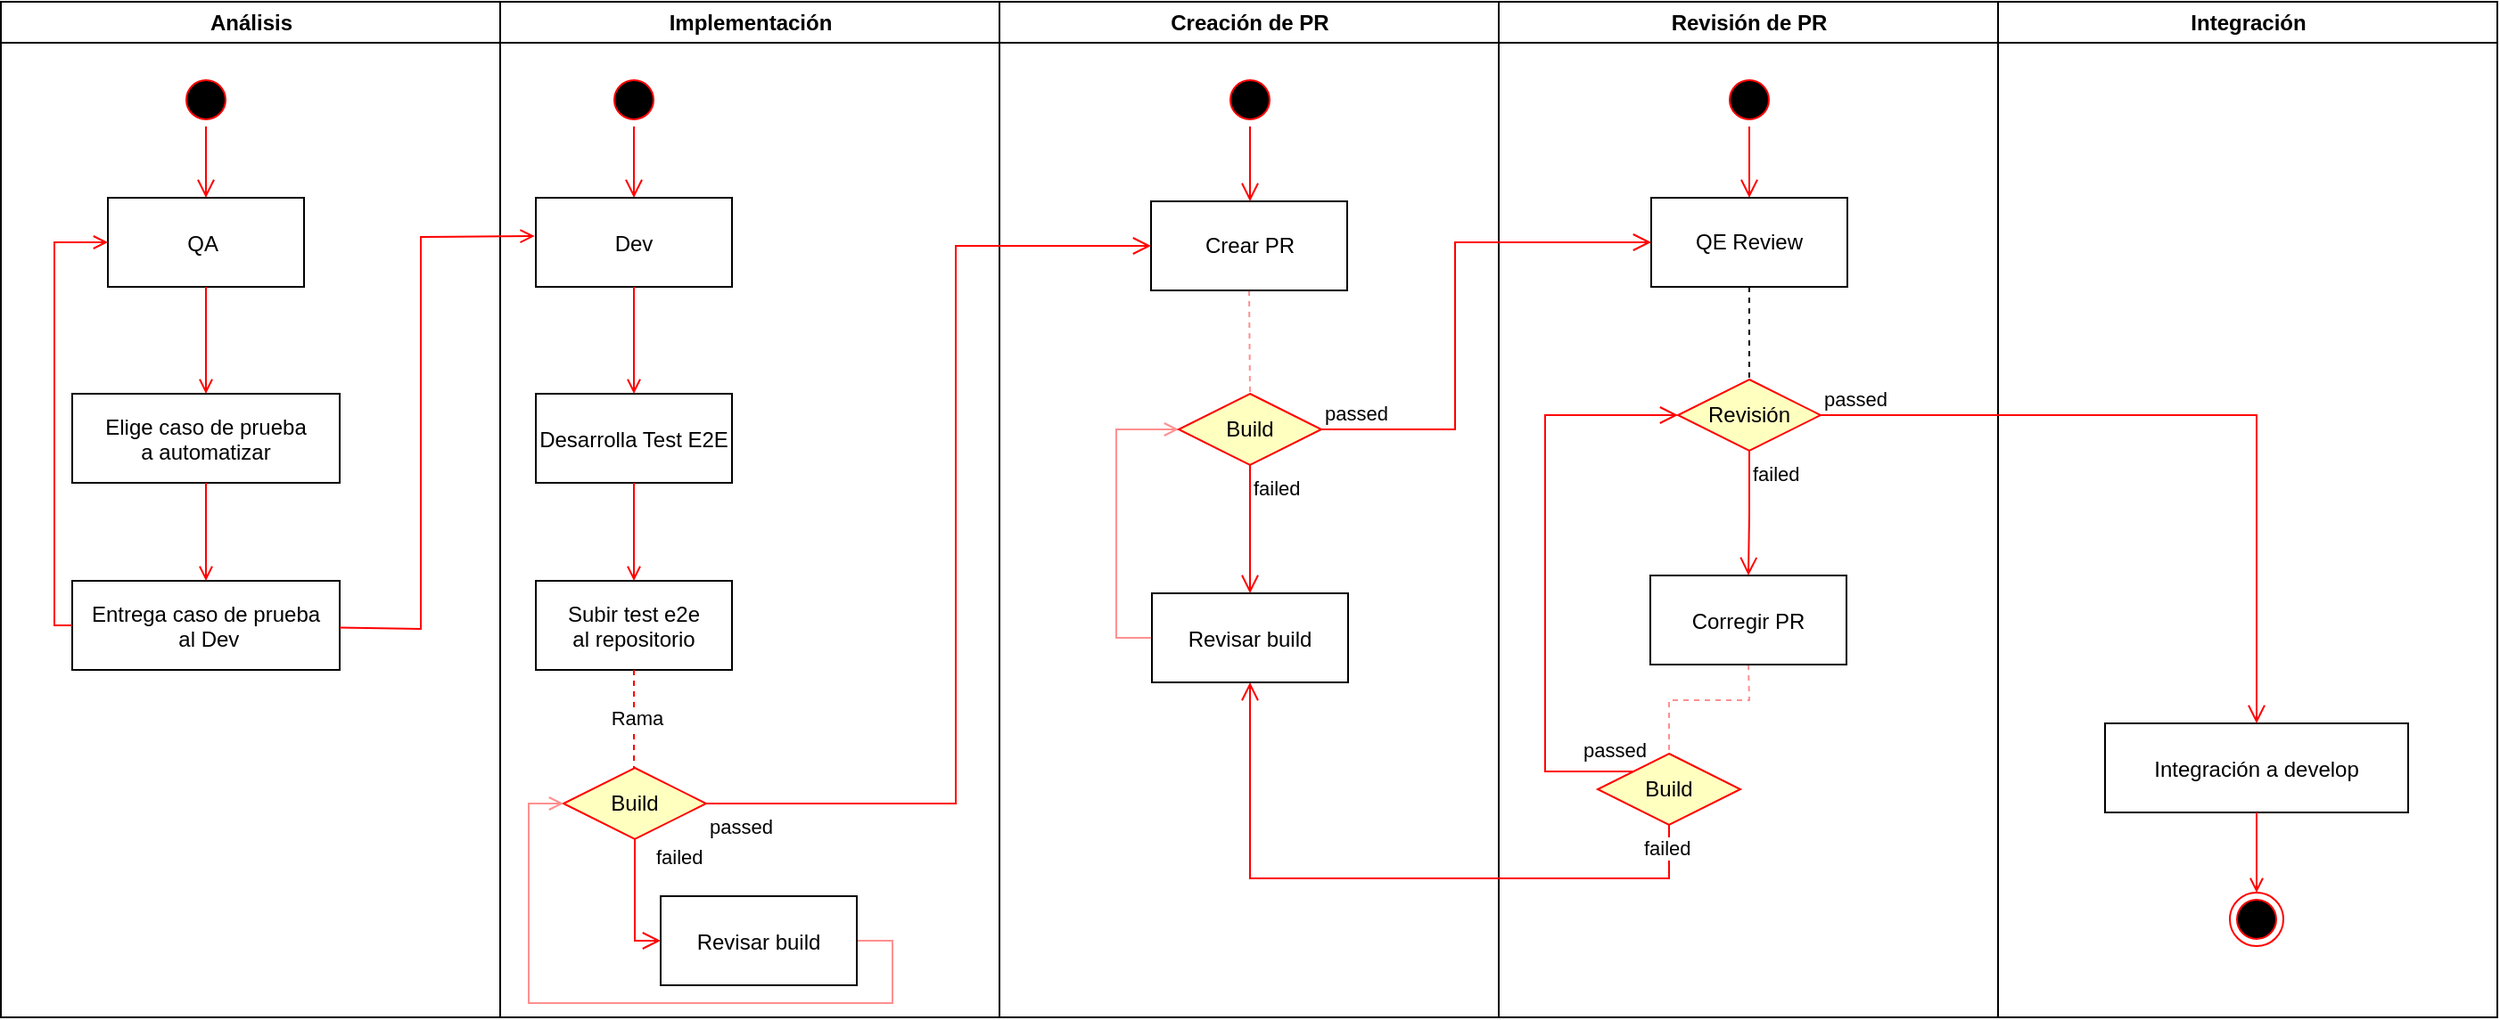 <mxfile version="26.2.10">
  <diagram name="Page-1" id="e7e014a7-5840-1c2e-5031-d8a46d1fe8dd">
    <mxGraphModel dx="1275" dy="755" grid="1" gridSize="10" guides="1" tooltips="1" connect="1" arrows="1" fold="1" page="1" pageScale="1" pageWidth="1169" pageHeight="826" background="none" math="0" shadow="0">
      <root>
        <mxCell id="0" />
        <mxCell id="1" parent="0" />
        <mxCell id="2" value="Análisis" style="swimlane;whiteSpace=wrap" parent="1" vertex="1">
          <mxGeometry x="164.5" y="128" width="280" height="570" as="geometry" />
        </mxCell>
        <mxCell id="5" value="" style="ellipse;shape=startState;fillColor=#000000;strokeColor=#ff0000;" parent="2" vertex="1">
          <mxGeometry x="100" y="40" width="30" height="30" as="geometry" />
        </mxCell>
        <mxCell id="6" value="" style="edgeStyle=elbowEdgeStyle;elbow=horizontal;verticalAlign=bottom;endArrow=open;endSize=8;strokeColor=#FF0000;endFill=1;rounded=0" parent="2" source="5" target="7" edge="1">
          <mxGeometry x="100" y="40" as="geometry">
            <mxPoint x="115" y="110" as="targetPoint" />
          </mxGeometry>
        </mxCell>
        <mxCell id="7" value="QA " style="" parent="2" vertex="1">
          <mxGeometry x="60" y="110" width="110" height="50" as="geometry" />
        </mxCell>
        <mxCell id="8" value="Elige caso de prueba&#xa;a automatizar" style="" parent="2" vertex="1">
          <mxGeometry x="40" y="220" width="150" height="50" as="geometry" />
        </mxCell>
        <mxCell id="9" value="" style="endArrow=open;strokeColor=#FF0000;endFill=1;rounded=0" parent="2" source="7" target="8" edge="1">
          <mxGeometry relative="1" as="geometry" />
        </mxCell>
        <mxCell id="10" value="Entrega caso de prueba&#xa; al Dev" style="" parent="2" vertex="1">
          <mxGeometry x="40" y="325" width="150" height="50" as="geometry" />
        </mxCell>
        <mxCell id="11" value="" style="endArrow=open;strokeColor=#FF0000;endFill=1;rounded=0" parent="2" source="8" target="10" edge="1">
          <mxGeometry relative="1" as="geometry" />
        </mxCell>
        <mxCell id="12" value="" style="edgeStyle=elbowEdgeStyle;elbow=horizontal;strokeColor=#FF0000;endArrow=open;endFill=1;rounded=0" parent="2" source="10" target="7" edge="1">
          <mxGeometry width="100" height="100" relative="1" as="geometry">
            <mxPoint x="160" y="290" as="sourcePoint" />
            <mxPoint x="260" y="190" as="targetPoint" />
            <Array as="points">
              <mxPoint x="30" y="250" />
            </Array>
          </mxGeometry>
        </mxCell>
        <mxCell id="3" value="Implementación" style="swimlane;whiteSpace=wrap" parent="1" vertex="1">
          <mxGeometry x="444.5" y="128" width="280" height="570" as="geometry" />
        </mxCell>
        <mxCell id="13" value="" style="ellipse;shape=startState;fillColor=#000000;strokeColor=#ff0000;" parent="3" vertex="1">
          <mxGeometry x="60" y="40" width="30" height="30" as="geometry" />
        </mxCell>
        <mxCell id="14" value="" style="edgeStyle=elbowEdgeStyle;elbow=horizontal;verticalAlign=bottom;endArrow=open;endSize=8;strokeColor=#FF0000;endFill=1;rounded=0" parent="3" source="13" target="15" edge="1">
          <mxGeometry x="40" y="20" as="geometry">
            <mxPoint x="55" y="90" as="targetPoint" />
          </mxGeometry>
        </mxCell>
        <mxCell id="15" value="Dev" style="" parent="3" vertex="1">
          <mxGeometry x="20" y="110" width="110" height="50" as="geometry" />
        </mxCell>
        <mxCell id="16" value="Desarrolla Test E2E" style="" parent="3" vertex="1">
          <mxGeometry x="20" y="220" width="110" height="50" as="geometry" />
        </mxCell>
        <mxCell id="17" value="" style="endArrow=open;strokeColor=#FF0000;endFill=1;rounded=0" parent="3" source="15" target="16" edge="1">
          <mxGeometry relative="1" as="geometry" />
        </mxCell>
        <mxCell id="18" value="Subir test e2e&#xa;al repositorio" style="" parent="3" vertex="1">
          <mxGeometry x="20" y="325" width="110" height="50" as="geometry" />
        </mxCell>
        <mxCell id="19" value="" style="endArrow=open;strokeColor=#FF0000;endFill=1;rounded=0" parent="3" source="16" target="18" edge="1">
          <mxGeometry relative="1" as="geometry" />
        </mxCell>
        <mxCell id="32" value="" style="endArrow=none;strokeColor=#FF0000;endFill=0;rounded=0;dashed=1;entryX=0.5;entryY=0;entryDx=0;entryDy=0;" parent="3" source="18" edge="1">
          <mxGeometry relative="1" as="geometry">
            <mxPoint x="75" y="432" as="targetPoint" />
          </mxGeometry>
        </mxCell>
        <mxCell id="yEFjHfxqGUTw6uSsKdyn-90" value="Rama" style="edgeLabel;html=1;align=center;verticalAlign=middle;resizable=0;points=[];" vertex="1" connectable="0" parent="32">
          <mxGeometry x="-0.044" y="1" relative="1" as="geometry">
            <mxPoint as="offset" />
          </mxGeometry>
        </mxCell>
        <mxCell id="yEFjHfxqGUTw6uSsKdyn-57" value="Build" style="rhombus;whiteSpace=wrap;html=1;fontColor=#000000;fillColor=#ffffc0;strokeColor=#ff0000;" vertex="1" parent="3">
          <mxGeometry x="35.5" y="430" width="80" height="40" as="geometry" />
        </mxCell>
        <mxCell id="yEFjHfxqGUTw6uSsKdyn-79" style="edgeStyle=orthogonalEdgeStyle;rounded=0;orthogonalLoop=1;jettySize=auto;html=1;exitX=1;exitY=0.5;exitDx=0;exitDy=0;entryX=0;entryY=0.5;entryDx=0;entryDy=0;endArrow=open;endFill=0;strokeColor=light-dark(#FF9090,#FF9090);" edge="1" parent="3" source="30" target="yEFjHfxqGUTw6uSsKdyn-57">
          <mxGeometry relative="1" as="geometry">
            <Array as="points">
              <mxPoint x="220" y="527" />
              <mxPoint x="220" y="562" />
              <mxPoint x="16" y="562" />
              <mxPoint x="16" y="450" />
            </Array>
          </mxGeometry>
        </mxCell>
        <mxCell id="30" value="Revisar build" style="" parent="3" vertex="1">
          <mxGeometry x="90" y="502" width="110" height="50" as="geometry" />
        </mxCell>
        <mxCell id="yEFjHfxqGUTw6uSsKdyn-58" value="failed" style="edgeStyle=orthogonalEdgeStyle;html=1;align=left;verticalAlign=bottom;endArrow=open;endSize=8;strokeColor=#ff0000;rounded=0;entryX=0;entryY=0.5;entryDx=0;entryDy=0;" edge="1" source="yEFjHfxqGUTw6uSsKdyn-57" parent="3" target="30">
          <mxGeometry x="-0.463" y="10" relative="1" as="geometry">
            <mxPoint x="65.5" y="542" as="targetPoint" />
            <Array as="points">
              <mxPoint x="76" y="527" />
            </Array>
            <mxPoint as="offset" />
          </mxGeometry>
        </mxCell>
        <mxCell id="4" value="Creación de PR" style="swimlane;whiteSpace=wrap" parent="1" vertex="1">
          <mxGeometry x="724.5" y="128" width="280" height="570" as="geometry" />
        </mxCell>
        <mxCell id="yEFjHfxqGUTw6uSsKdyn-77" style="edgeStyle=orthogonalEdgeStyle;rounded=0;orthogonalLoop=1;jettySize=auto;html=1;exitX=0;exitY=0.5;exitDx=0;exitDy=0;entryX=0;entryY=0.5;entryDx=0;entryDy=0;strokeColor=light-dark(#FF9090,#FF9090);endArrow=open;endFill=0;" edge="1" parent="4" source="33" target="yEFjHfxqGUTw6uSsKdyn-67">
          <mxGeometry relative="1" as="geometry" />
        </mxCell>
        <mxCell id="33" value="Revisar build" style="" parent="4" vertex="1">
          <mxGeometry x="85.5" y="332" width="110" height="50" as="geometry" />
        </mxCell>
        <mxCell id="yEFjHfxqGUTw6uSsKdyn-78" style="rounded=0;orthogonalLoop=1;jettySize=auto;html=1;exitX=0.5;exitY=1;exitDx=0;exitDy=0;entryX=0.5;entryY=0;entryDx=0;entryDy=0;endArrow=none;endFill=0;strokeColor=light-dark(#FF9090,#FF9090);dashed=1;startFill=0;" edge="1" parent="4" source="yEFjHfxqGUTw6uSsKdyn-63" target="yEFjHfxqGUTw6uSsKdyn-67">
          <mxGeometry relative="1" as="geometry" />
        </mxCell>
        <mxCell id="yEFjHfxqGUTw6uSsKdyn-63" value="Crear PR" style="html=1;whiteSpace=wrap;" vertex="1" parent="4">
          <mxGeometry x="85" y="112" width="110" height="50" as="geometry" />
        </mxCell>
        <mxCell id="yEFjHfxqGUTw6uSsKdyn-64" value="" style="ellipse;html=1;shape=startState;fillColor=#000000;strokeColor=#ff0000;" vertex="1" parent="4">
          <mxGeometry x="125.5" y="40" width="30" height="30" as="geometry" />
        </mxCell>
        <mxCell id="yEFjHfxqGUTw6uSsKdyn-65" value="" style="edgeStyle=orthogonalEdgeStyle;html=1;verticalAlign=bottom;endArrow=open;endSize=8;strokeColor=#ff0000;rounded=0;" edge="1" source="yEFjHfxqGUTw6uSsKdyn-64" parent="4">
          <mxGeometry relative="1" as="geometry">
            <mxPoint x="140.5" y="112" as="targetPoint" />
          </mxGeometry>
        </mxCell>
        <mxCell id="yEFjHfxqGUTw6uSsKdyn-67" value="Build" style="rhombus;whiteSpace=wrap;html=1;fontColor=#000000;fillColor=#ffffc0;strokeColor=#ff0000;" vertex="1" parent="4">
          <mxGeometry x="100.5" y="220" width="80" height="40" as="geometry" />
        </mxCell>
        <mxCell id="yEFjHfxqGUTw6uSsKdyn-69" value="failed" style="edgeStyle=orthogonalEdgeStyle;html=1;align=left;verticalAlign=top;endArrow=open;endSize=8;strokeColor=#ff0000;rounded=0;entryX=0.5;entryY=0;entryDx=0;entryDy=0;" edge="1" source="yEFjHfxqGUTw6uSsKdyn-67" parent="4" target="33">
          <mxGeometry x="-1" relative="1" as="geometry">
            <mxPoint x="140.5" y="320" as="targetPoint" />
          </mxGeometry>
        </mxCell>
        <mxCell id="20" value="" style="endArrow=open;strokeColor=#FF0000;endFill=1;rounded=0;entryX=-0.006;entryY=0.43;entryDx=0;entryDy=0;entryPerimeter=0;" parent="1" source="10" target="15" edge="1">
          <mxGeometry relative="1" as="geometry">
            <mxPoint x="430" y="505.625" as="targetPoint" />
            <Array as="points">
              <mxPoint x="400" y="480" />
              <mxPoint x="400" y="260" />
            </Array>
          </mxGeometry>
        </mxCell>
        <mxCell id="yEFjHfxqGUTw6uSsKdyn-41" value="Revisión de PR" style="swimlane;whiteSpace=wrap" vertex="1" parent="1">
          <mxGeometry x="1004.5" y="128" width="280" height="570" as="geometry" />
        </mxCell>
        <mxCell id="yEFjHfxqGUTw6uSsKdyn-88" style="rounded=0;orthogonalLoop=1;jettySize=auto;html=1;exitX=0.5;exitY=1;exitDx=0;exitDy=0;entryX=0.5;entryY=0;entryDx=0;entryDy=0;dashed=1;endArrow=none;startFill=0;strokeColor=light-dark(#FF9090,#FF9090);" edge="1" parent="yEFjHfxqGUTw6uSsKdyn-41" source="yEFjHfxqGUTw6uSsKdyn-42" target="yEFjHfxqGUTw6uSsKdyn-85">
          <mxGeometry relative="1" as="geometry">
            <Array as="points">
              <mxPoint x="140.5" y="392" />
              <mxPoint x="95.5" y="392" />
            </Array>
          </mxGeometry>
        </mxCell>
        <mxCell id="yEFjHfxqGUTw6uSsKdyn-42" value="Corregir PR" style="" vertex="1" parent="yEFjHfxqGUTw6uSsKdyn-41">
          <mxGeometry x="85" y="322" width="110" height="50" as="geometry" />
        </mxCell>
        <mxCell id="yEFjHfxqGUTw6uSsKdyn-73" value="" style="ellipse;html=1;shape=startState;fillColor=#000000;strokeColor=#ff0000;" vertex="1" parent="yEFjHfxqGUTw6uSsKdyn-41">
          <mxGeometry x="125.5" y="40" width="30" height="30" as="geometry" />
        </mxCell>
        <mxCell id="yEFjHfxqGUTw6uSsKdyn-74" value="" style="edgeStyle=orthogonalEdgeStyle;html=1;verticalAlign=bottom;endArrow=open;endSize=8;strokeColor=#ff0000;rounded=0;entryX=0.5;entryY=0;entryDx=0;entryDy=0;" edge="1" source="yEFjHfxqGUTw6uSsKdyn-73" parent="yEFjHfxqGUTw6uSsKdyn-41" target="yEFjHfxqGUTw6uSsKdyn-75">
          <mxGeometry relative="1" as="geometry">
            <mxPoint x="140.5" y="130" as="targetPoint" />
          </mxGeometry>
        </mxCell>
        <mxCell id="yEFjHfxqGUTw6uSsKdyn-83" style="edgeStyle=orthogonalEdgeStyle;rounded=0;orthogonalLoop=1;jettySize=auto;html=1;exitX=0.5;exitY=1;exitDx=0;exitDy=0;entryX=0.5;entryY=0;entryDx=0;entryDy=0;strokeColor=light-dark(#000000,#FF9090);endArrow=none;endFill=0;dashed=1;startFill=0;" edge="1" parent="yEFjHfxqGUTw6uSsKdyn-41" source="yEFjHfxqGUTw6uSsKdyn-75" target="yEFjHfxqGUTw6uSsKdyn-80">
          <mxGeometry relative="1" as="geometry" />
        </mxCell>
        <mxCell id="yEFjHfxqGUTw6uSsKdyn-75" value="QE Review" style="html=1;whiteSpace=wrap;" vertex="1" parent="yEFjHfxqGUTw6uSsKdyn-41">
          <mxGeometry x="85.5" y="110" width="110" height="50" as="geometry" />
        </mxCell>
        <mxCell id="yEFjHfxqGUTw6uSsKdyn-80" value="Revisión" style="rhombus;whiteSpace=wrap;html=1;fontColor=#000000;fillColor=#ffffc0;strokeColor=#ff0000;" vertex="1" parent="yEFjHfxqGUTw6uSsKdyn-41">
          <mxGeometry x="100.5" y="212" width="80" height="40" as="geometry" />
        </mxCell>
        <mxCell id="yEFjHfxqGUTw6uSsKdyn-82" value="failed" style="edgeStyle=orthogonalEdgeStyle;html=1;align=left;verticalAlign=top;endArrow=open;endSize=8;strokeColor=#ff0000;rounded=0;entryX=0.5;entryY=0;entryDx=0;entryDy=0;" edge="1" source="yEFjHfxqGUTw6uSsKdyn-80" parent="yEFjHfxqGUTw6uSsKdyn-41" target="yEFjHfxqGUTw6uSsKdyn-42">
          <mxGeometry x="-1" relative="1" as="geometry">
            <mxPoint x="140.5" y="312" as="targetPoint" />
          </mxGeometry>
        </mxCell>
        <mxCell id="yEFjHfxqGUTw6uSsKdyn-85" value="Build" style="rhombus;whiteSpace=wrap;html=1;fontColor=#000000;fillColor=#ffffc0;strokeColor=#ff0000;" vertex="1" parent="yEFjHfxqGUTw6uSsKdyn-41">
          <mxGeometry x="55.5" y="422" width="80" height="40" as="geometry" />
        </mxCell>
        <mxCell id="yEFjHfxqGUTw6uSsKdyn-86" value="passed" style="edgeStyle=orthogonalEdgeStyle;html=1;align=left;verticalAlign=bottom;endArrow=open;endSize=8;strokeColor=#FF0000;rounded=0;entryX=0;entryY=0.5;entryDx=0;entryDy=0;" edge="1" source="yEFjHfxqGUTw6uSsKdyn-85" parent="yEFjHfxqGUTw6uSsKdyn-41" target="yEFjHfxqGUTw6uSsKdyn-80">
          <mxGeometry x="-0.674" y="-19" relative="1" as="geometry">
            <mxPoint x="235.5" y="432" as="targetPoint" />
            <Array as="points">
              <mxPoint x="26" y="432" />
              <mxPoint x="26" y="232" />
            </Array>
            <mxPoint as="offset" />
          </mxGeometry>
        </mxCell>
        <mxCell id="yEFjHfxqGUTw6uSsKdyn-47" value="Integración" style="swimlane;whiteSpace=wrap" vertex="1" parent="1">
          <mxGeometry x="1284.5" y="128" width="280" height="570" as="geometry" />
        </mxCell>
        <mxCell id="yEFjHfxqGUTw6uSsKdyn-48" value="Integración a develop" style="" vertex="1" parent="yEFjHfxqGUTw6uSsKdyn-47">
          <mxGeometry x="60" y="405" width="170" height="50" as="geometry" />
        </mxCell>
        <mxCell id="yEFjHfxqGUTw6uSsKdyn-51" value="" style="ellipse;shape=endState;fillColor=#000000;strokeColor=#ff0000" vertex="1" parent="yEFjHfxqGUTw6uSsKdyn-47">
          <mxGeometry x="130" y="500" width="30" height="30" as="geometry" />
        </mxCell>
        <mxCell id="yEFjHfxqGUTw6uSsKdyn-52" value="" style="endArrow=open;strokeColor=#FF0000;endFill=1;rounded=0" edge="1" parent="yEFjHfxqGUTw6uSsKdyn-47" source="yEFjHfxqGUTw6uSsKdyn-48" target="yEFjHfxqGUTw6uSsKdyn-51">
          <mxGeometry relative="1" as="geometry" />
        </mxCell>
        <mxCell id="yEFjHfxqGUTw6uSsKdyn-59" value="passed" style="edgeStyle=orthogonalEdgeStyle;html=1;align=left;verticalAlign=top;endArrow=open;endSize=8;strokeColor=#ff0000;rounded=0;entryX=0;entryY=0.5;entryDx=0;entryDy=0;" edge="1" source="yEFjHfxqGUTw6uSsKdyn-57" parent="1" target="yEFjHfxqGUTw6uSsKdyn-63">
          <mxGeometry x="-1" relative="1" as="geometry">
            <mxPoint x="760" y="260" as="targetPoint" />
            <Array as="points">
              <mxPoint x="700" y="578" />
              <mxPoint x="700" y="265" />
            </Array>
            <mxPoint as="offset" />
          </mxGeometry>
        </mxCell>
        <mxCell id="yEFjHfxqGUTw6uSsKdyn-68" value="passed" style="edgeStyle=orthogonalEdgeStyle;html=1;align=left;verticalAlign=bottom;endArrow=open;endSize=8;strokeColor=#FF0000;rounded=0;entryX=0;entryY=0.5;entryDx=0;entryDy=0;" edge="1" source="yEFjHfxqGUTw6uSsKdyn-67" parent="1" target="yEFjHfxqGUTw6uSsKdyn-75">
          <mxGeometry x="-1" relative="1" as="geometry">
            <mxPoint x="1005" y="368" as="targetPoint" />
            <Array as="points">
              <mxPoint x="980" y="368" />
              <mxPoint x="980" y="263" />
            </Array>
          </mxGeometry>
        </mxCell>
        <mxCell id="yEFjHfxqGUTw6uSsKdyn-81" value="passed" style="edgeStyle=orthogonalEdgeStyle;html=1;align=left;verticalAlign=bottom;endArrow=open;endSize=8;strokeColor=#ff0000;rounded=0;entryX=0.5;entryY=0;entryDx=0;entryDy=0;" edge="1" source="yEFjHfxqGUTw6uSsKdyn-80" parent="1" target="yEFjHfxqGUTw6uSsKdyn-48">
          <mxGeometry x="-1" relative="1" as="geometry">
            <mxPoint x="1285" y="360" as="targetPoint" />
          </mxGeometry>
        </mxCell>
        <mxCell id="yEFjHfxqGUTw6uSsKdyn-87" value="failed" style="edgeStyle=orthogonalEdgeStyle;html=1;align=left;verticalAlign=top;endArrow=open;endSize=8;strokeColor=#ff0000;rounded=0;entryX=0.5;entryY=1;entryDx=0;entryDy=0;" edge="1" source="yEFjHfxqGUTw6uSsKdyn-85" parent="1" target="33">
          <mxGeometry x="-0.755" y="-30" relative="1" as="geometry">
            <mxPoint x="1100" y="640" as="targetPoint" />
            <Array as="points">
              <mxPoint x="1100" y="620" />
              <mxPoint x="865" y="620" />
            </Array>
            <mxPoint as="offset" />
          </mxGeometry>
        </mxCell>
      </root>
    </mxGraphModel>
  </diagram>
</mxfile>
